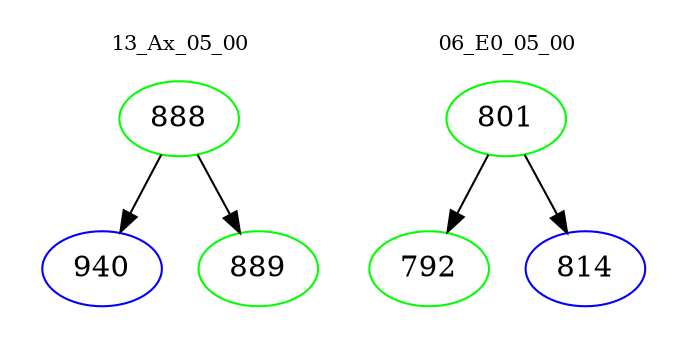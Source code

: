 digraph{
subgraph cluster_0 {
color = white
label = "13_Ax_05_00";
fontsize=10;
T0_888 [label="888", color="green"]
T0_888 -> T0_940 [color="black"]
T0_940 [label="940", color="blue"]
T0_888 -> T0_889 [color="black"]
T0_889 [label="889", color="green"]
}
subgraph cluster_1 {
color = white
label = "06_E0_05_00";
fontsize=10;
T1_801 [label="801", color="green"]
T1_801 -> T1_792 [color="black"]
T1_792 [label="792", color="green"]
T1_801 -> T1_814 [color="black"]
T1_814 [label="814", color="blue"]
}
}
